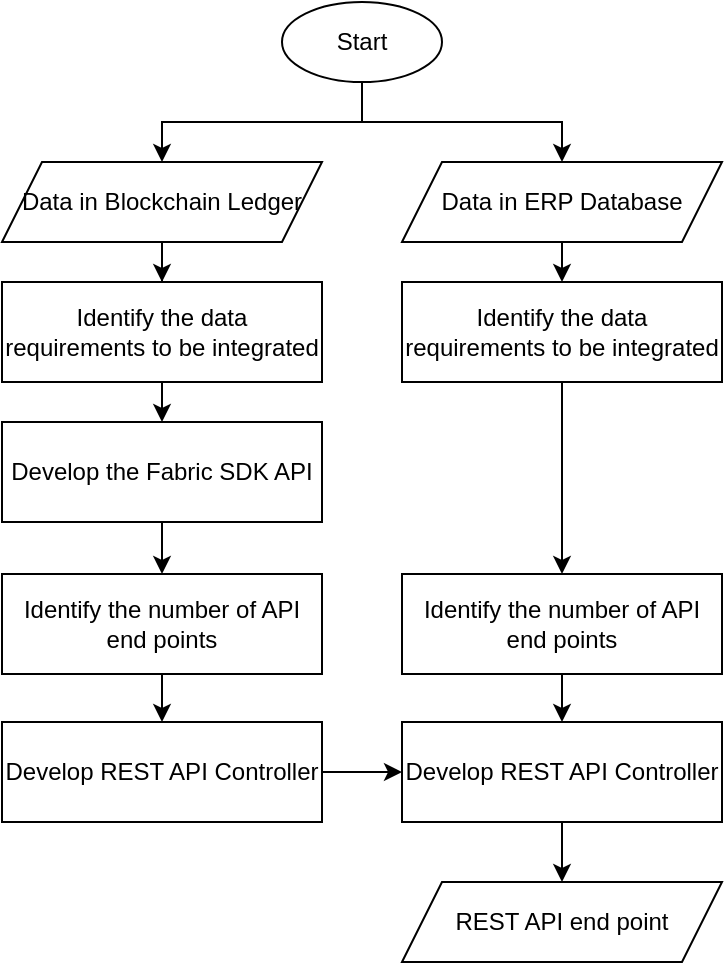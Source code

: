 <mxfile version="21.6.5" type="github">
  <diagram name="Page-1" id="7DgHcyQjMPjCuYHU71ve">
    <mxGraphModel dx="1050" dy="623" grid="1" gridSize="10" guides="1" tooltips="1" connect="1" arrows="1" fold="1" page="1" pageScale="1" pageWidth="850" pageHeight="1100" math="0" shadow="0">
      <root>
        <mxCell id="0" />
        <mxCell id="1" parent="0" />
        <mxCell id="zYYhCRCpc0Jn-sl63B6V-5" style="edgeStyle=orthogonalEdgeStyle;rounded=0;orthogonalLoop=1;jettySize=auto;html=1;exitX=0.5;exitY=1;exitDx=0;exitDy=0;entryX=0.5;entryY=0;entryDx=0;entryDy=0;" edge="1" parent="1" source="zYYhCRCpc0Jn-sl63B6V-1" target="zYYhCRCpc0Jn-sl63B6V-3">
          <mxGeometry relative="1" as="geometry" />
        </mxCell>
        <mxCell id="zYYhCRCpc0Jn-sl63B6V-6" style="edgeStyle=orthogonalEdgeStyle;rounded=0;orthogonalLoop=1;jettySize=auto;html=1;exitX=0.5;exitY=1;exitDx=0;exitDy=0;" edge="1" parent="1" source="zYYhCRCpc0Jn-sl63B6V-1" target="zYYhCRCpc0Jn-sl63B6V-4">
          <mxGeometry relative="1" as="geometry" />
        </mxCell>
        <mxCell id="zYYhCRCpc0Jn-sl63B6V-1" value="Start" style="ellipse;whiteSpace=wrap;html=1;" vertex="1" parent="1">
          <mxGeometry x="320" y="160" width="80" height="40" as="geometry" />
        </mxCell>
        <mxCell id="zYYhCRCpc0Jn-sl63B6V-24" style="edgeStyle=orthogonalEdgeStyle;rounded=0;orthogonalLoop=1;jettySize=auto;html=1;exitX=0.5;exitY=1;exitDx=0;exitDy=0;entryX=0.5;entryY=0;entryDx=0;entryDy=0;" edge="1" parent="1" source="zYYhCRCpc0Jn-sl63B6V-2" target="zYYhCRCpc0Jn-sl63B6V-10">
          <mxGeometry relative="1" as="geometry" />
        </mxCell>
        <mxCell id="zYYhCRCpc0Jn-sl63B6V-2" value="Identify the data requirements to be integrated" style="rounded=0;whiteSpace=wrap;html=1;" vertex="1" parent="1">
          <mxGeometry x="180" y="300" width="160" height="50" as="geometry" />
        </mxCell>
        <mxCell id="zYYhCRCpc0Jn-sl63B6V-9" style="edgeStyle=orthogonalEdgeStyle;rounded=0;orthogonalLoop=1;jettySize=auto;html=1;exitX=0.5;exitY=1;exitDx=0;exitDy=0;" edge="1" parent="1" source="zYYhCRCpc0Jn-sl63B6V-3" target="zYYhCRCpc0Jn-sl63B6V-2">
          <mxGeometry relative="1" as="geometry" />
        </mxCell>
        <mxCell id="zYYhCRCpc0Jn-sl63B6V-3" value="Data in Blockchain Ledger" style="shape=parallelogram;perimeter=parallelogramPerimeter;whiteSpace=wrap;html=1;fixedSize=1;" vertex="1" parent="1">
          <mxGeometry x="180" y="240" width="160" height="40" as="geometry" />
        </mxCell>
        <mxCell id="zYYhCRCpc0Jn-sl63B6V-13" style="edgeStyle=orthogonalEdgeStyle;rounded=0;orthogonalLoop=1;jettySize=auto;html=1;exitX=0.5;exitY=1;exitDx=0;exitDy=0;entryX=0.5;entryY=0;entryDx=0;entryDy=0;" edge="1" parent="1" source="zYYhCRCpc0Jn-sl63B6V-4" target="zYYhCRCpc0Jn-sl63B6V-12">
          <mxGeometry relative="1" as="geometry" />
        </mxCell>
        <mxCell id="zYYhCRCpc0Jn-sl63B6V-4" value="Data in ERP Database" style="shape=parallelogram;perimeter=parallelogramPerimeter;whiteSpace=wrap;html=1;fixedSize=1;" vertex="1" parent="1">
          <mxGeometry x="380" y="240" width="160" height="40" as="geometry" />
        </mxCell>
        <mxCell id="zYYhCRCpc0Jn-sl63B6V-25" style="edgeStyle=orthogonalEdgeStyle;rounded=0;orthogonalLoop=1;jettySize=auto;html=1;exitX=0.5;exitY=1;exitDx=0;exitDy=0;entryX=0.5;entryY=0;entryDx=0;entryDy=0;" edge="1" parent="1" source="zYYhCRCpc0Jn-sl63B6V-10" target="zYYhCRCpc0Jn-sl63B6V-22">
          <mxGeometry relative="1" as="geometry" />
        </mxCell>
        <mxCell id="zYYhCRCpc0Jn-sl63B6V-10" value="Develop the Fabric SDK API" style="rounded=0;whiteSpace=wrap;html=1;" vertex="1" parent="1">
          <mxGeometry x="180" y="370" width="160" height="50" as="geometry" />
        </mxCell>
        <mxCell id="zYYhCRCpc0Jn-sl63B6V-27" style="edgeStyle=orthogonalEdgeStyle;rounded=0;orthogonalLoop=1;jettySize=auto;html=1;exitX=0.5;exitY=1;exitDx=0;exitDy=0;entryX=0.5;entryY=0;entryDx=0;entryDy=0;" edge="1" parent="1" source="zYYhCRCpc0Jn-sl63B6V-12" target="zYYhCRCpc0Jn-sl63B6V-15">
          <mxGeometry relative="1" as="geometry" />
        </mxCell>
        <mxCell id="zYYhCRCpc0Jn-sl63B6V-12" value="Identify the data requirements to be integrated" style="rounded=0;whiteSpace=wrap;html=1;" vertex="1" parent="1">
          <mxGeometry x="380" y="300" width="160" height="50" as="geometry" />
        </mxCell>
        <mxCell id="zYYhCRCpc0Jn-sl63B6V-20" style="edgeStyle=orthogonalEdgeStyle;rounded=0;orthogonalLoop=1;jettySize=auto;html=1;exitX=1;exitY=0.5;exitDx=0;exitDy=0;entryX=0;entryY=0.5;entryDx=0;entryDy=0;" edge="1" parent="1" source="zYYhCRCpc0Jn-sl63B6V-14" target="zYYhCRCpc0Jn-sl63B6V-16">
          <mxGeometry relative="1" as="geometry" />
        </mxCell>
        <mxCell id="zYYhCRCpc0Jn-sl63B6V-14" value="Develop REST API Controller" style="rounded=0;whiteSpace=wrap;html=1;" vertex="1" parent="1">
          <mxGeometry x="180" y="520" width="160" height="50" as="geometry" />
        </mxCell>
        <mxCell id="zYYhCRCpc0Jn-sl63B6V-21" style="edgeStyle=orthogonalEdgeStyle;rounded=0;orthogonalLoop=1;jettySize=auto;html=1;exitX=0.5;exitY=1;exitDx=0;exitDy=0;entryX=0.5;entryY=0;entryDx=0;entryDy=0;" edge="1" parent="1" source="zYYhCRCpc0Jn-sl63B6V-15" target="zYYhCRCpc0Jn-sl63B6V-16">
          <mxGeometry relative="1" as="geometry" />
        </mxCell>
        <mxCell id="zYYhCRCpc0Jn-sl63B6V-15" value="Identify the number of API end points" style="rounded=0;whiteSpace=wrap;html=1;" vertex="1" parent="1">
          <mxGeometry x="380" y="446" width="160" height="50" as="geometry" />
        </mxCell>
        <mxCell id="zYYhCRCpc0Jn-sl63B6V-29" style="edgeStyle=orthogonalEdgeStyle;rounded=0;orthogonalLoop=1;jettySize=auto;html=1;exitX=0.5;exitY=1;exitDx=0;exitDy=0;entryX=0.5;entryY=0;entryDx=0;entryDy=0;" edge="1" parent="1" source="zYYhCRCpc0Jn-sl63B6V-16" target="zYYhCRCpc0Jn-sl63B6V-28">
          <mxGeometry relative="1" as="geometry" />
        </mxCell>
        <mxCell id="zYYhCRCpc0Jn-sl63B6V-16" value="Develop REST API Controller" style="rounded=0;whiteSpace=wrap;html=1;" vertex="1" parent="1">
          <mxGeometry x="380" y="520" width="160" height="50" as="geometry" />
        </mxCell>
        <mxCell id="zYYhCRCpc0Jn-sl63B6V-26" style="edgeStyle=orthogonalEdgeStyle;rounded=0;orthogonalLoop=1;jettySize=auto;html=1;exitX=0.5;exitY=1;exitDx=0;exitDy=0;entryX=0.5;entryY=0;entryDx=0;entryDy=0;" edge="1" parent="1" source="zYYhCRCpc0Jn-sl63B6V-22" target="zYYhCRCpc0Jn-sl63B6V-14">
          <mxGeometry relative="1" as="geometry" />
        </mxCell>
        <mxCell id="zYYhCRCpc0Jn-sl63B6V-22" value="Identify the number of API end points" style="rounded=0;whiteSpace=wrap;html=1;" vertex="1" parent="1">
          <mxGeometry x="180" y="446" width="160" height="50" as="geometry" />
        </mxCell>
        <mxCell id="zYYhCRCpc0Jn-sl63B6V-28" value="REST API end point" style="shape=parallelogram;perimeter=parallelogramPerimeter;whiteSpace=wrap;html=1;fixedSize=1;" vertex="1" parent="1">
          <mxGeometry x="380" y="600" width="160" height="40" as="geometry" />
        </mxCell>
      </root>
    </mxGraphModel>
  </diagram>
</mxfile>

